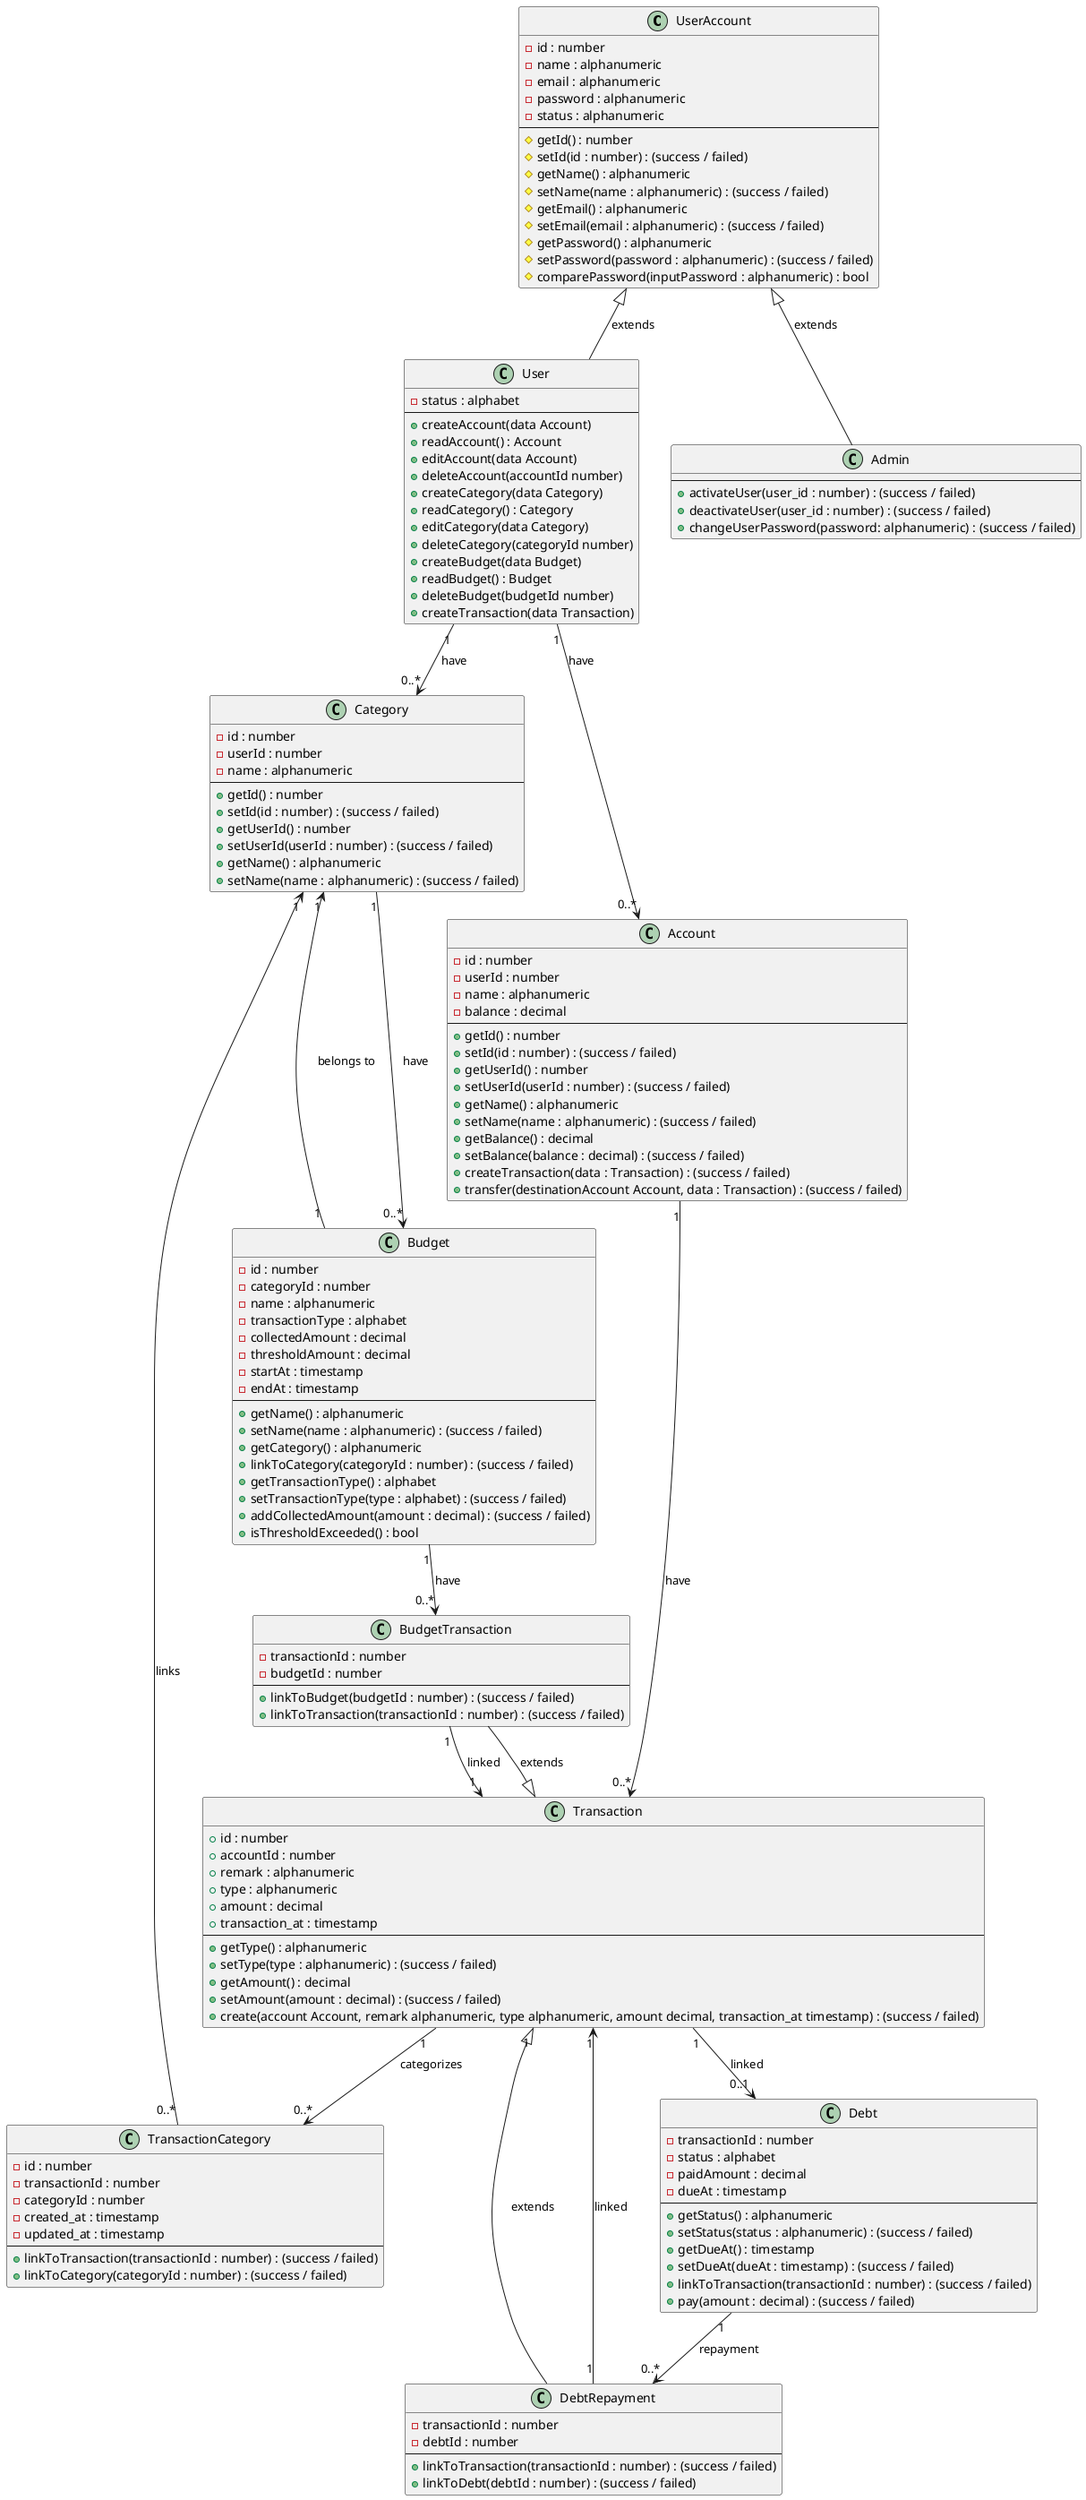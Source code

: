 ' Visibility Markers: Visibility markers indicate the accessibility of attributes and methods within a class.
' + (Public): The attribute or method is accessible from any class.
' - (Private): The attribute or method is only accessible within the same class.
' # (Protected): The attribute or method is accessible within the same class and its subclasses.
' ~ (Package): The attribute or method is accessible within the same package.

' alphanumeric = alphabet and number
@startuml aplikasi_pencatatan_keuangan

class UserAccount {
    - id : number
    - name : alphanumeric
    - email : alphanumeric
    - password : alphanumeric
    - status : alphanumeric
    --
    # getId() : number
    # setId(id : number) : (success / failed)
    # getName() : alphanumeric
    # setName(name : alphanumeric) : (success / failed)
    # getEmail() : alphanumeric
    # setEmail(email : alphanumeric) : (success / failed)
    # getPassword() : alphanumeric
    # setPassword(password : alphanumeric) : (success / failed)
    # comparePassword(inputPassword : alphanumeric) : bool
}

class User {
    - status : alphabet
    --
    + createAccount(data Account)
    + readAccount() : Account
    + editAccount(data Account)
    + deleteAccount(accountId number)
    + createCategory(data Category)
    + readCategory() : Category
    + editCategory(data Category)
    + deleteCategory(categoryId number)
    + createBudget(data Budget)
    + readBudget() : Budget
    + deleteBudget(budgetId number)
    + createTransaction(data Transaction)
}

UserAccount <|-- User : extends

class Admin{
    --
    + activateUser(user_id : number) : (success / failed)
    + deactivateUser(user_id : number) : (success / failed)
    + changeUserPassword(password: alphanumeric) : (success / failed)
}

UserAccount <|-- Admin : extends

class Category {
    - id : number
    - userId : number
    - name : alphanumeric
    --
    + getId() : number
    + setId(id : number) : (success / failed)
    + getUserId() : number
    + setUserId(userId : number) : (success / failed)
    + getName() : alphanumeric
    + setName(name : alphanumeric) : (success / failed)
}

User "1" --> "0..*" Category : have

class Account {
    - id : number
    - userId : number
    - name : alphanumeric
    - balance : decimal
    --
    + getId() : number
    + setId(id : number) : (success / failed)
    + getUserId() : number
    + setUserId(userId : number) : (success / failed)
    + getName() : alphanumeric
    + setName(name : alphanumeric) : (success / failed)
    + getBalance() : decimal
    + setBalance(balance : decimal) : (success / failed)
    + createTransaction(data : Transaction) : (success / failed)
    + transfer(destinationAccount Account, data : Transaction) : (success / failed)
}

User "1" --> "0..*" Account : have

class Transaction {
    + id : number
    + accountId : number
    + remark : alphanumeric
    + type : alphanumeric
    + amount : decimal
    + transaction_at : timestamp
    --
    + getType() : alphanumeric
    + setType(type : alphanumeric) : (success / failed)
    + getAmount() : decimal
    + setAmount(amount : decimal) : (success / failed)
    + create(account Account, remark alphanumeric, type alphanumeric, amount decimal, transaction_at timestamp) : (success / failed)
}

Account "1" --> "0..*" Transaction : have

class Debt {
    - transactionId : number
    - status : alphabet
    - paidAmount : decimal
    - dueAt : timestamp
    --
    + getStatus() : alphanumeric
    + setStatus(status : alphanumeric) : (success / failed)
    + getDueAt() : timestamp
    + setDueAt(dueAt : timestamp) : (success / failed)
    + linkToTransaction(transactionId : number) : (success / failed)
    + pay(amount : decimal) : (success / failed)
}

Transaction "1" --> "0..1" Debt : linked

class DebtRepayment {
    - transactionId : number
    - debtId : number
    --
    + linkToTransaction(transactionId : number) : (success / failed)
    + linkToDebt(debtId : number) : (success / failed)
}

Transaction "1" <|-- DebtRepayment : extends
DebtRepayment "1" --> "1" Transaction : linked
Debt "1" --> "0..*" DebtRepayment : repayment


class Budget {
    - id : number
    - categoryId : number
    - name : alphanumeric
    - transactionType : alphabet
    - collectedAmount : decimal
    - thresholdAmount : decimal
    - startAt : timestamp
    - endAt : timestamp
    --
    + getName() : alphanumeric
    + setName(name : alphanumeric) : (success / failed)
    + getCategory() : alphanumeric
    + linkToCategory(categoryId : number) : (success / failed)
    + getTransactionType() : alphabet
    + setTransactionType(type : alphabet) : (success / failed)
    + addCollectedAmount(amount : decimal) : (success / failed)
    + isThresholdExceeded() : bool
}

class BudgetTransaction {
    - transactionId : number
    - budgetId : number
    --
    + linkToBudget(budgetId : number) : (success / failed)
    + linkToTransaction(transactionId : number) : (success / failed)
}
Budget "1" --> "0..*" BudgetTransaction : have
Budget "1" --> "1" Category : belongs to
Category "1" --> "0..*" Budget : have
Transaction <|-- BudgetTransaction : extends
BudgetTransaction "1" --> "1" Transaction : linked

class TransactionCategory {
    - id : number
    - transactionId : number
    - categoryId : number
    - created_at : timestamp
    - updated_at : timestamp
    --
    + linkToTransaction(transactionId : number) : (success / failed)
    + linkToCategory(categoryId : number) : (success / failed)
}

Transaction "1" --> "0..*" TransactionCategory : categorizes
TransactionCategory "0..*" --> "1" Category : links


@enduml
